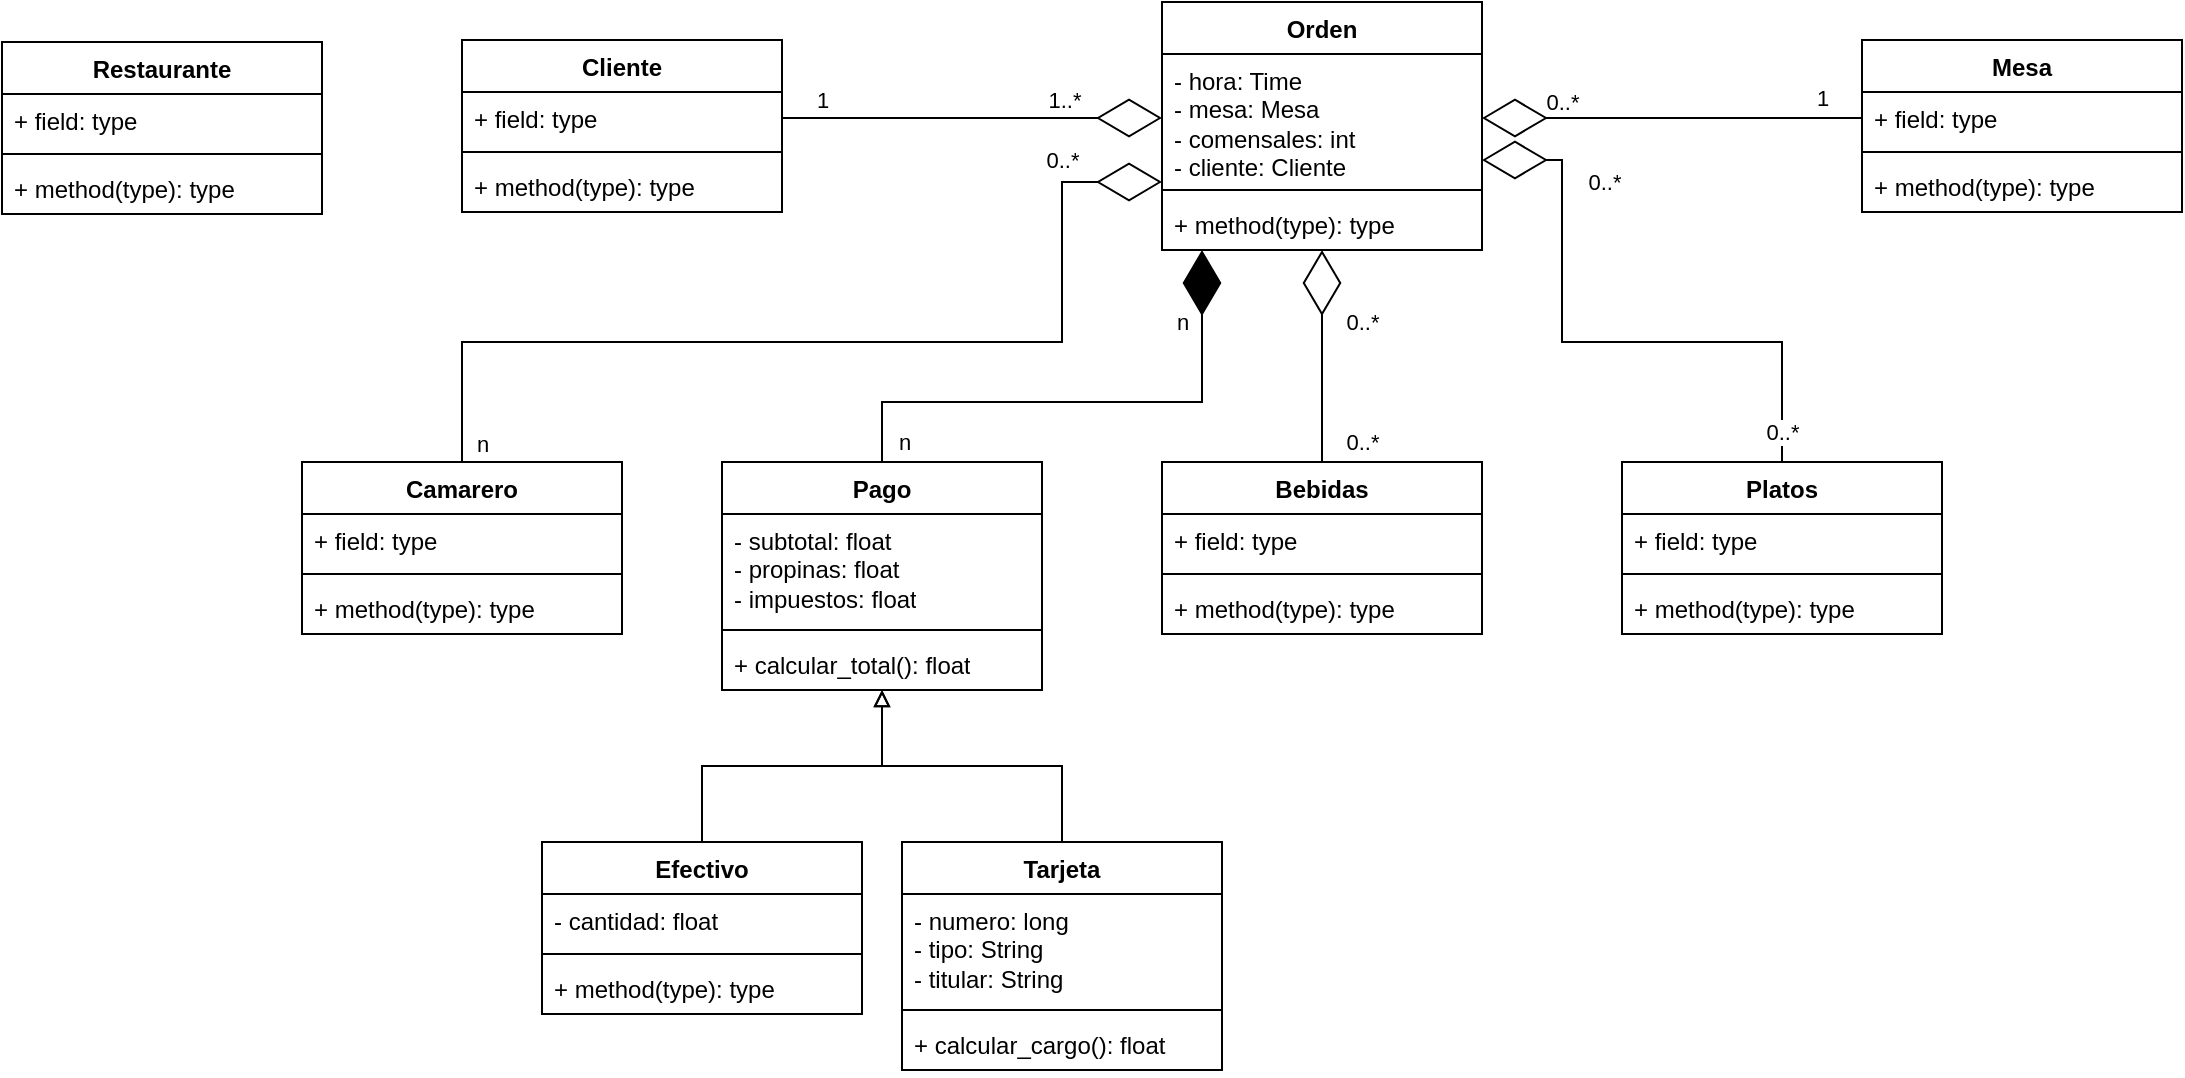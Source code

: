 <mxfile version="25.0.3">
  <diagram name="Page-1" id="3IeVrWebRwENwn5JEATx">
    <mxGraphModel dx="1805" dy="515" grid="1" gridSize="10" guides="1" tooltips="1" connect="1" arrows="1" fold="1" page="1" pageScale="1" pageWidth="850" pageHeight="1100" math="0" shadow="0">
      <root>
        <mxCell id="0" />
        <mxCell id="1" parent="0" />
        <mxCell id="yORojzk-76kpM49SrCLT-1" value="Restaurante" style="swimlane;fontStyle=1;align=center;verticalAlign=top;childLayout=stackLayout;horizontal=1;startSize=26;horizontalStack=0;resizeParent=1;resizeParentMax=0;resizeLast=0;collapsible=1;marginBottom=0;whiteSpace=wrap;html=1;" parent="1" vertex="1">
          <mxGeometry x="-80" y="80" width="160" height="86" as="geometry" />
        </mxCell>
        <mxCell id="yORojzk-76kpM49SrCLT-2" value="+ field: type" style="text;strokeColor=none;fillColor=none;align=left;verticalAlign=top;spacingLeft=4;spacingRight=4;overflow=hidden;rotatable=0;points=[[0,0.5],[1,0.5]];portConstraint=eastwest;whiteSpace=wrap;html=1;" parent="yORojzk-76kpM49SrCLT-1" vertex="1">
          <mxGeometry y="26" width="160" height="26" as="geometry" />
        </mxCell>
        <mxCell id="yORojzk-76kpM49SrCLT-3" value="" style="line;strokeWidth=1;fillColor=none;align=left;verticalAlign=middle;spacingTop=-1;spacingLeft=3;spacingRight=3;rotatable=0;labelPosition=right;points=[];portConstraint=eastwest;strokeColor=inherit;" parent="yORojzk-76kpM49SrCLT-1" vertex="1">
          <mxGeometry y="52" width="160" height="8" as="geometry" />
        </mxCell>
        <mxCell id="yORojzk-76kpM49SrCLT-4" value="+ method(type): type" style="text;strokeColor=none;fillColor=none;align=left;verticalAlign=top;spacingLeft=4;spacingRight=4;overflow=hidden;rotatable=0;points=[[0,0.5],[1,0.5]];portConstraint=eastwest;whiteSpace=wrap;html=1;" parent="yORojzk-76kpM49SrCLT-1" vertex="1">
          <mxGeometry y="60" width="160" height="26" as="geometry" />
        </mxCell>
        <mxCell id="yORojzk-76kpM49SrCLT-5" value="Cliente" style="swimlane;fontStyle=1;align=center;verticalAlign=top;childLayout=stackLayout;horizontal=1;startSize=26;horizontalStack=0;resizeParent=1;resizeParentMax=0;resizeLast=0;collapsible=1;marginBottom=0;whiteSpace=wrap;html=1;" parent="1" vertex="1">
          <mxGeometry x="150" y="79" width="160" height="86" as="geometry" />
        </mxCell>
        <mxCell id="yORojzk-76kpM49SrCLT-6" value="+ field: type" style="text;strokeColor=none;fillColor=none;align=left;verticalAlign=top;spacingLeft=4;spacingRight=4;overflow=hidden;rotatable=0;points=[[0,0.5],[1,0.5]];portConstraint=eastwest;whiteSpace=wrap;html=1;" parent="yORojzk-76kpM49SrCLT-5" vertex="1">
          <mxGeometry y="26" width="160" height="26" as="geometry" />
        </mxCell>
        <mxCell id="yORojzk-76kpM49SrCLT-7" value="" style="line;strokeWidth=1;fillColor=none;align=left;verticalAlign=middle;spacingTop=-1;spacingLeft=3;spacingRight=3;rotatable=0;labelPosition=right;points=[];portConstraint=eastwest;strokeColor=inherit;" parent="yORojzk-76kpM49SrCLT-5" vertex="1">
          <mxGeometry y="52" width="160" height="8" as="geometry" />
        </mxCell>
        <mxCell id="yORojzk-76kpM49SrCLT-8" value="+ method(type): type" style="text;strokeColor=none;fillColor=none;align=left;verticalAlign=top;spacingLeft=4;spacingRight=4;overflow=hidden;rotatable=0;points=[[0,0.5],[1,0.5]];portConstraint=eastwest;whiteSpace=wrap;html=1;" parent="yORojzk-76kpM49SrCLT-5" vertex="1">
          <mxGeometry y="60" width="160" height="26" as="geometry" />
        </mxCell>
        <mxCell id="yORojzk-76kpM49SrCLT-9" value="Mesa" style="swimlane;fontStyle=1;align=center;verticalAlign=top;childLayout=stackLayout;horizontal=1;startSize=26;horizontalStack=0;resizeParent=1;resizeParentMax=0;resizeLast=0;collapsible=1;marginBottom=0;whiteSpace=wrap;html=1;" parent="1" vertex="1">
          <mxGeometry x="850" y="79" width="160" height="86" as="geometry" />
        </mxCell>
        <mxCell id="yORojzk-76kpM49SrCLT-10" value="+ field: type" style="text;strokeColor=none;fillColor=none;align=left;verticalAlign=top;spacingLeft=4;spacingRight=4;overflow=hidden;rotatable=0;points=[[0,0.5],[1,0.5]];portConstraint=eastwest;whiteSpace=wrap;html=1;" parent="yORojzk-76kpM49SrCLT-9" vertex="1">
          <mxGeometry y="26" width="160" height="26" as="geometry" />
        </mxCell>
        <mxCell id="yORojzk-76kpM49SrCLT-11" value="" style="line;strokeWidth=1;fillColor=none;align=left;verticalAlign=middle;spacingTop=-1;spacingLeft=3;spacingRight=3;rotatable=0;labelPosition=right;points=[];portConstraint=eastwest;strokeColor=inherit;" parent="yORojzk-76kpM49SrCLT-9" vertex="1">
          <mxGeometry y="52" width="160" height="8" as="geometry" />
        </mxCell>
        <mxCell id="yORojzk-76kpM49SrCLT-12" value="+ method(type): type" style="text;strokeColor=none;fillColor=none;align=left;verticalAlign=top;spacingLeft=4;spacingRight=4;overflow=hidden;rotatable=0;points=[[0,0.5],[1,0.5]];portConstraint=eastwest;whiteSpace=wrap;html=1;" parent="yORojzk-76kpM49SrCLT-9" vertex="1">
          <mxGeometry y="60" width="160" height="26" as="geometry" />
        </mxCell>
        <mxCell id="yORojzk-76kpM49SrCLT-41" style="edgeStyle=orthogonalEdgeStyle;rounded=0;orthogonalLoop=1;jettySize=auto;html=1;entryX=0.5;entryY=0;entryDx=0;entryDy=0;endArrow=none;endFill=0;startArrow=diamondThin;startFill=0;startSize=30;" parent="1" source="yORojzk-76kpM49SrCLT-13" target="yORojzk-76kpM49SrCLT-17" edge="1">
          <mxGeometry relative="1" as="geometry" />
        </mxCell>
        <mxCell id="yORojzk-76kpM49SrCLT-43" value="0..*" style="edgeLabel;html=1;align=center;verticalAlign=middle;resizable=0;points=[];" parent="yORojzk-76kpM49SrCLT-41" vertex="1" connectable="0">
          <mxGeometry x="-0.865" y="1" relative="1" as="geometry">
            <mxPoint x="19" y="29" as="offset" />
          </mxGeometry>
        </mxCell>
        <mxCell id="yORojzk-76kpM49SrCLT-53" value="0..*" style="edgeLabel;html=1;align=center;verticalAlign=middle;resizable=0;points=[];" parent="yORojzk-76kpM49SrCLT-41" vertex="1" connectable="0">
          <mxGeometry x="0.475" relative="1" as="geometry">
            <mxPoint x="20" y="18" as="offset" />
          </mxGeometry>
        </mxCell>
        <mxCell id="yORojzk-76kpM49SrCLT-55" style="edgeStyle=orthogonalEdgeStyle;rounded=0;orthogonalLoop=1;jettySize=auto;html=1;entryX=0.5;entryY=0;entryDx=0;entryDy=0;endArrow=none;endFill=0;startSize=30;startArrow=diamondThin;startFill=0;" parent="1" source="yORojzk-76kpM49SrCLT-13" target="yORojzk-76kpM49SrCLT-49" edge="1">
          <mxGeometry relative="1" as="geometry">
            <Array as="points">
              <mxPoint x="450" y="150" />
              <mxPoint x="450" y="230" />
              <mxPoint x="150" y="230" />
            </Array>
          </mxGeometry>
        </mxCell>
        <mxCell id="yORojzk-76kpM49SrCLT-62" value="n" style="edgeLabel;html=1;align=center;verticalAlign=middle;resizable=0;points=[];" parent="yORojzk-76kpM49SrCLT-55" vertex="1" connectable="0">
          <mxGeometry x="0.942" relative="1" as="geometry">
            <mxPoint x="10" y="5" as="offset" />
          </mxGeometry>
        </mxCell>
        <mxCell id="yORojzk-76kpM49SrCLT-63" value="0..*" style="edgeLabel;html=1;align=center;verticalAlign=middle;resizable=0;points=[];" parent="yORojzk-76kpM49SrCLT-55" vertex="1" connectable="0">
          <mxGeometry x="-0.791" y="1" relative="1" as="geometry">
            <mxPoint x="-1" y="-12" as="offset" />
          </mxGeometry>
        </mxCell>
        <mxCell id="yORojzk-76kpM49SrCLT-13" value="Orden" style="swimlane;fontStyle=1;align=center;verticalAlign=top;childLayout=stackLayout;horizontal=1;startSize=26;horizontalStack=0;resizeParent=1;resizeParentMax=0;resizeLast=0;collapsible=1;marginBottom=0;whiteSpace=wrap;html=1;" parent="1" vertex="1">
          <mxGeometry x="500" y="60" width="160" height="124" as="geometry" />
        </mxCell>
        <mxCell id="yORojzk-76kpM49SrCLT-14" value="&lt;div&gt;- hora: Time&lt;/div&gt;&lt;div&gt;- mesa: Mesa&lt;/div&gt;&lt;div&gt;- comensales: int&lt;/div&gt;&lt;div&gt;- cliente: Cliente&lt;/div&gt;" style="text;strokeColor=none;fillColor=none;align=left;verticalAlign=top;spacingLeft=4;spacingRight=4;overflow=hidden;rotatable=0;points=[[0,0.5],[1,0.5]];portConstraint=eastwest;whiteSpace=wrap;html=1;" parent="yORojzk-76kpM49SrCLT-13" vertex="1">
          <mxGeometry y="26" width="160" height="64" as="geometry" />
        </mxCell>
        <mxCell id="yORojzk-76kpM49SrCLT-15" value="" style="line;strokeWidth=1;fillColor=none;align=left;verticalAlign=middle;spacingTop=-1;spacingLeft=3;spacingRight=3;rotatable=0;labelPosition=right;points=[];portConstraint=eastwest;strokeColor=inherit;" parent="yORojzk-76kpM49SrCLT-13" vertex="1">
          <mxGeometry y="90" width="160" height="8" as="geometry" />
        </mxCell>
        <mxCell id="yORojzk-76kpM49SrCLT-16" value="+ method(type): type" style="text;strokeColor=none;fillColor=none;align=left;verticalAlign=top;spacingLeft=4;spacingRight=4;overflow=hidden;rotatable=0;points=[[0,0.5],[1,0.5]];portConstraint=eastwest;whiteSpace=wrap;html=1;" parent="yORojzk-76kpM49SrCLT-13" vertex="1">
          <mxGeometry y="98" width="160" height="26" as="geometry" />
        </mxCell>
        <mxCell id="yORojzk-76kpM49SrCLT-17" value="Bebidas" style="swimlane;fontStyle=1;align=center;verticalAlign=top;childLayout=stackLayout;horizontal=1;startSize=26;horizontalStack=0;resizeParent=1;resizeParentMax=0;resizeLast=0;collapsible=1;marginBottom=0;whiteSpace=wrap;html=1;" parent="1" vertex="1">
          <mxGeometry x="500" y="290" width="160" height="86" as="geometry" />
        </mxCell>
        <mxCell id="yORojzk-76kpM49SrCLT-18" value="+ field: type" style="text;strokeColor=none;fillColor=none;align=left;verticalAlign=top;spacingLeft=4;spacingRight=4;overflow=hidden;rotatable=0;points=[[0,0.5],[1,0.5]];portConstraint=eastwest;whiteSpace=wrap;html=1;" parent="yORojzk-76kpM49SrCLT-17" vertex="1">
          <mxGeometry y="26" width="160" height="26" as="geometry" />
        </mxCell>
        <mxCell id="yORojzk-76kpM49SrCLT-19" value="" style="line;strokeWidth=1;fillColor=none;align=left;verticalAlign=middle;spacingTop=-1;spacingLeft=3;spacingRight=3;rotatable=0;labelPosition=right;points=[];portConstraint=eastwest;strokeColor=inherit;" parent="yORojzk-76kpM49SrCLT-17" vertex="1">
          <mxGeometry y="52" width="160" height="8" as="geometry" />
        </mxCell>
        <mxCell id="yORojzk-76kpM49SrCLT-20" value="+ method(type): type" style="text;strokeColor=none;fillColor=none;align=left;verticalAlign=top;spacingLeft=4;spacingRight=4;overflow=hidden;rotatable=0;points=[[0,0.5],[1,0.5]];portConstraint=eastwest;whiteSpace=wrap;html=1;" parent="yORojzk-76kpM49SrCLT-17" vertex="1">
          <mxGeometry y="60" width="160" height="26" as="geometry" />
        </mxCell>
        <mxCell id="yORojzk-76kpM49SrCLT-21" value="Platos" style="swimlane;fontStyle=1;align=center;verticalAlign=top;childLayout=stackLayout;horizontal=1;startSize=26;horizontalStack=0;resizeParent=1;resizeParentMax=0;resizeLast=0;collapsible=1;marginBottom=0;whiteSpace=wrap;html=1;" parent="1" vertex="1">
          <mxGeometry x="730" y="290" width="160" height="86" as="geometry" />
        </mxCell>
        <mxCell id="yORojzk-76kpM49SrCLT-22" value="+ field: type" style="text;strokeColor=none;fillColor=none;align=left;verticalAlign=top;spacingLeft=4;spacingRight=4;overflow=hidden;rotatable=0;points=[[0,0.5],[1,0.5]];portConstraint=eastwest;whiteSpace=wrap;html=1;" parent="yORojzk-76kpM49SrCLT-21" vertex="1">
          <mxGeometry y="26" width="160" height="26" as="geometry" />
        </mxCell>
        <mxCell id="yORojzk-76kpM49SrCLT-23" value="" style="line;strokeWidth=1;fillColor=none;align=left;verticalAlign=middle;spacingTop=-1;spacingLeft=3;spacingRight=3;rotatable=0;labelPosition=right;points=[];portConstraint=eastwest;strokeColor=inherit;" parent="yORojzk-76kpM49SrCLT-21" vertex="1">
          <mxGeometry y="52" width="160" height="8" as="geometry" />
        </mxCell>
        <mxCell id="yORojzk-76kpM49SrCLT-24" value="+ method(type): type" style="text;strokeColor=none;fillColor=none;align=left;verticalAlign=top;spacingLeft=4;spacingRight=4;overflow=hidden;rotatable=0;points=[[0,0.5],[1,0.5]];portConstraint=eastwest;whiteSpace=wrap;html=1;" parent="yORojzk-76kpM49SrCLT-21" vertex="1">
          <mxGeometry y="60" width="160" height="26" as="geometry" />
        </mxCell>
        <mxCell id="yORojzk-76kpM49SrCLT-57" style="edgeStyle=orthogonalEdgeStyle;rounded=0;orthogonalLoop=1;jettySize=auto;html=1;endArrow=diamondThin;endFill=1;endSize=30;" parent="1" source="yORojzk-76kpM49SrCLT-25" target="yORojzk-76kpM49SrCLT-13" edge="1">
          <mxGeometry relative="1" as="geometry">
            <Array as="points">
              <mxPoint x="360" y="260" />
              <mxPoint x="520" y="260" />
            </Array>
          </mxGeometry>
        </mxCell>
        <mxCell id="yORojzk-76kpM49SrCLT-60" value="n" style="edgeLabel;html=1;align=center;verticalAlign=middle;resizable=0;points=[];" parent="yORojzk-76kpM49SrCLT-57" vertex="1" connectable="0">
          <mxGeometry x="-0.635" y="2" relative="1" as="geometry">
            <mxPoint x="-8" y="22" as="offset" />
          </mxGeometry>
        </mxCell>
        <mxCell id="yORojzk-76kpM49SrCLT-61" value="n" style="edgeLabel;html=1;align=center;verticalAlign=middle;resizable=0;points=[];" parent="yORojzk-76kpM49SrCLT-57" vertex="1" connectable="0">
          <mxGeometry x="0.879" y="-4" relative="1" as="geometry">
            <mxPoint x="-14" y="20" as="offset" />
          </mxGeometry>
        </mxCell>
        <mxCell id="yORojzk-76kpM49SrCLT-25" value="Pago" style="swimlane;fontStyle=1;align=center;verticalAlign=top;childLayout=stackLayout;horizontal=1;startSize=26;horizontalStack=0;resizeParent=1;resizeParentMax=0;resizeLast=0;collapsible=1;marginBottom=0;whiteSpace=wrap;html=1;" parent="1" vertex="1">
          <mxGeometry x="280" y="290" width="160" height="114" as="geometry" />
        </mxCell>
        <mxCell id="yORojzk-76kpM49SrCLT-26" value="&lt;div&gt;- subtotal: float&lt;/div&gt;&lt;div&gt;- propinas: float&lt;/div&gt;&lt;div&gt;- impuestos: float&lt;br&gt;&lt;/div&gt;" style="text;strokeColor=none;fillColor=none;align=left;verticalAlign=top;spacingLeft=4;spacingRight=4;overflow=hidden;rotatable=0;points=[[0,0.5],[1,0.5]];portConstraint=eastwest;whiteSpace=wrap;html=1;" parent="yORojzk-76kpM49SrCLT-25" vertex="1">
          <mxGeometry y="26" width="160" height="54" as="geometry" />
        </mxCell>
        <mxCell id="yORojzk-76kpM49SrCLT-27" value="" style="line;strokeWidth=1;fillColor=none;align=left;verticalAlign=middle;spacingTop=-1;spacingLeft=3;spacingRight=3;rotatable=0;labelPosition=right;points=[];portConstraint=eastwest;strokeColor=inherit;" parent="yORojzk-76kpM49SrCLT-25" vertex="1">
          <mxGeometry y="80" width="160" height="8" as="geometry" />
        </mxCell>
        <mxCell id="yORojzk-76kpM49SrCLT-28" value="+ calcular_total(): float" style="text;strokeColor=none;fillColor=none;align=left;verticalAlign=top;spacingLeft=4;spacingRight=4;overflow=hidden;rotatable=0;points=[[0,0.5],[1,0.5]];portConstraint=eastwest;whiteSpace=wrap;html=1;" parent="yORojzk-76kpM49SrCLT-25" vertex="1">
          <mxGeometry y="88" width="160" height="26" as="geometry" />
        </mxCell>
        <mxCell id="HrD8LzFSYeziNxeHFC2L-5" style="edgeStyle=orthogonalEdgeStyle;rounded=0;orthogonalLoop=1;jettySize=auto;html=1;endArrow=block;endFill=0;" edge="1" parent="1" source="yORojzk-76kpM49SrCLT-29" target="yORojzk-76kpM49SrCLT-25">
          <mxGeometry relative="1" as="geometry" />
        </mxCell>
        <mxCell id="yORojzk-76kpM49SrCLT-29" value="Efectivo" style="swimlane;fontStyle=1;align=center;verticalAlign=top;childLayout=stackLayout;horizontal=1;startSize=26;horizontalStack=0;resizeParent=1;resizeParentMax=0;resizeLast=0;collapsible=1;marginBottom=0;whiteSpace=wrap;html=1;" parent="1" vertex="1">
          <mxGeometry x="190" y="480" width="160" height="86" as="geometry" />
        </mxCell>
        <mxCell id="yORojzk-76kpM49SrCLT-30" value="- cantidad: float" style="text;strokeColor=none;fillColor=none;align=left;verticalAlign=top;spacingLeft=4;spacingRight=4;overflow=hidden;rotatable=0;points=[[0,0.5],[1,0.5]];portConstraint=eastwest;whiteSpace=wrap;html=1;" parent="yORojzk-76kpM49SrCLT-29" vertex="1">
          <mxGeometry y="26" width="160" height="26" as="geometry" />
        </mxCell>
        <mxCell id="yORojzk-76kpM49SrCLT-31" value="" style="line;strokeWidth=1;fillColor=none;align=left;verticalAlign=middle;spacingTop=-1;spacingLeft=3;spacingRight=3;rotatable=0;labelPosition=right;points=[];portConstraint=eastwest;strokeColor=inherit;" parent="yORojzk-76kpM49SrCLT-29" vertex="1">
          <mxGeometry y="52" width="160" height="8" as="geometry" />
        </mxCell>
        <mxCell id="yORojzk-76kpM49SrCLT-32" value="+ method(type): type" style="text;strokeColor=none;fillColor=none;align=left;verticalAlign=top;spacingLeft=4;spacingRight=4;overflow=hidden;rotatable=0;points=[[0,0.5],[1,0.5]];portConstraint=eastwest;whiteSpace=wrap;html=1;" parent="yORojzk-76kpM49SrCLT-29" vertex="1">
          <mxGeometry y="60" width="160" height="26" as="geometry" />
        </mxCell>
        <mxCell id="HrD8LzFSYeziNxeHFC2L-6" style="edgeStyle=orthogonalEdgeStyle;rounded=0;orthogonalLoop=1;jettySize=auto;html=1;endArrow=block;endFill=0;" edge="1" parent="1" source="yORojzk-76kpM49SrCLT-33" target="yORojzk-76kpM49SrCLT-25">
          <mxGeometry relative="1" as="geometry" />
        </mxCell>
        <mxCell id="yORojzk-76kpM49SrCLT-33" value="Tarjeta" style="swimlane;fontStyle=1;align=center;verticalAlign=top;childLayout=stackLayout;horizontal=1;startSize=26;horizontalStack=0;resizeParent=1;resizeParentMax=0;resizeLast=0;collapsible=1;marginBottom=0;whiteSpace=wrap;html=1;" parent="1" vertex="1">
          <mxGeometry x="370" y="480" width="160" height="114" as="geometry" />
        </mxCell>
        <mxCell id="yORojzk-76kpM49SrCLT-34" value="&lt;div&gt;- numero: long&lt;/div&gt;&lt;div&gt;- tipo: String&lt;/div&gt;&lt;div&gt;- titular: String&lt;br&gt;&lt;/div&gt;" style="text;strokeColor=none;fillColor=none;align=left;verticalAlign=top;spacingLeft=4;spacingRight=4;overflow=hidden;rotatable=0;points=[[0,0.5],[1,0.5]];portConstraint=eastwest;whiteSpace=wrap;html=1;" parent="yORojzk-76kpM49SrCLT-33" vertex="1">
          <mxGeometry y="26" width="160" height="54" as="geometry" />
        </mxCell>
        <mxCell id="yORojzk-76kpM49SrCLT-35" value="" style="line;strokeWidth=1;fillColor=none;align=left;verticalAlign=middle;spacingTop=-1;spacingLeft=3;spacingRight=3;rotatable=0;labelPosition=right;points=[];portConstraint=eastwest;strokeColor=inherit;" parent="yORojzk-76kpM49SrCLT-33" vertex="1">
          <mxGeometry y="80" width="160" height="8" as="geometry" />
        </mxCell>
        <mxCell id="yORojzk-76kpM49SrCLT-36" value="+ calcular_cargo(): float" style="text;strokeColor=none;fillColor=none;align=left;verticalAlign=top;spacingLeft=4;spacingRight=4;overflow=hidden;rotatable=0;points=[[0,0.5],[1,0.5]];portConstraint=eastwest;whiteSpace=wrap;html=1;" parent="yORojzk-76kpM49SrCLT-33" vertex="1">
          <mxGeometry y="88" width="160" height="26" as="geometry" />
        </mxCell>
        <mxCell id="yORojzk-76kpM49SrCLT-38" style="edgeStyle=orthogonalEdgeStyle;rounded=0;orthogonalLoop=1;jettySize=auto;html=1;entryX=0;entryY=0.5;entryDx=0;entryDy=0;endArrow=diamondThin;endFill=0;endSize=30;" parent="1" source="yORojzk-76kpM49SrCLT-6" target="yORojzk-76kpM49SrCLT-14" edge="1">
          <mxGeometry relative="1" as="geometry" />
        </mxCell>
        <mxCell id="yORojzk-76kpM49SrCLT-39" value="1..*" style="edgeLabel;html=1;align=center;verticalAlign=middle;resizable=0;points=[];" parent="yORojzk-76kpM49SrCLT-38" vertex="1" connectable="0">
          <mxGeometry x="0.784" relative="1" as="geometry">
            <mxPoint x="-29" y="-9" as="offset" />
          </mxGeometry>
        </mxCell>
        <mxCell id="yORojzk-76kpM49SrCLT-40" value="1" style="edgeLabel;html=1;align=center;verticalAlign=middle;resizable=0;points=[];" parent="yORojzk-76kpM49SrCLT-38" vertex="1" connectable="0">
          <mxGeometry x="-0.283" relative="1" as="geometry">
            <mxPoint x="-48" y="-9" as="offset" />
          </mxGeometry>
        </mxCell>
        <mxCell id="yORojzk-76kpM49SrCLT-42" style="edgeStyle=orthogonalEdgeStyle;rounded=0;orthogonalLoop=1;jettySize=auto;html=1;entryX=0.5;entryY=0;entryDx=0;entryDy=0;endArrow=none;endFill=0;startArrow=diamondThin;startFill=0;startSize=30;" parent="1" source="yORojzk-76kpM49SrCLT-14" target="yORojzk-76kpM49SrCLT-21" edge="1">
          <mxGeometry relative="1" as="geometry">
            <Array as="points">
              <mxPoint x="700" y="139" />
              <mxPoint x="700" y="230" />
              <mxPoint x="810" y="230" />
            </Array>
          </mxGeometry>
        </mxCell>
        <mxCell id="yORojzk-76kpM49SrCLT-44" value="0..*" style="edgeLabel;html=1;align=center;verticalAlign=middle;resizable=0;points=[];" parent="yORojzk-76kpM49SrCLT-42" vertex="1" connectable="0">
          <mxGeometry x="-0.878" relative="1" as="geometry">
            <mxPoint x="42" y="11" as="offset" />
          </mxGeometry>
        </mxCell>
        <mxCell id="yORojzk-76kpM49SrCLT-54" value="0..*" style="edgeLabel;html=1;align=center;verticalAlign=middle;resizable=0;points=[];" parent="yORojzk-76kpM49SrCLT-42" vertex="1" connectable="0">
          <mxGeometry x="0.9" relative="1" as="geometry">
            <mxPoint as="offset" />
          </mxGeometry>
        </mxCell>
        <mxCell id="yORojzk-76kpM49SrCLT-49" value="Camarero" style="swimlane;fontStyle=1;align=center;verticalAlign=top;childLayout=stackLayout;horizontal=1;startSize=26;horizontalStack=0;resizeParent=1;resizeParentMax=0;resizeLast=0;collapsible=1;marginBottom=0;whiteSpace=wrap;html=1;" parent="1" vertex="1">
          <mxGeometry x="70" y="290" width="160" height="86" as="geometry" />
        </mxCell>
        <mxCell id="yORojzk-76kpM49SrCLT-50" value="+ field: type" style="text;strokeColor=none;fillColor=none;align=left;verticalAlign=top;spacingLeft=4;spacingRight=4;overflow=hidden;rotatable=0;points=[[0,0.5],[1,0.5]];portConstraint=eastwest;whiteSpace=wrap;html=1;" parent="yORojzk-76kpM49SrCLT-49" vertex="1">
          <mxGeometry y="26" width="160" height="26" as="geometry" />
        </mxCell>
        <mxCell id="yORojzk-76kpM49SrCLT-51" value="" style="line;strokeWidth=1;fillColor=none;align=left;verticalAlign=middle;spacingTop=-1;spacingLeft=3;spacingRight=3;rotatable=0;labelPosition=right;points=[];portConstraint=eastwest;strokeColor=inherit;" parent="yORojzk-76kpM49SrCLT-49" vertex="1">
          <mxGeometry y="52" width="160" height="8" as="geometry" />
        </mxCell>
        <mxCell id="yORojzk-76kpM49SrCLT-52" value="+ method(type): type" style="text;strokeColor=none;fillColor=none;align=left;verticalAlign=top;spacingLeft=4;spacingRight=4;overflow=hidden;rotatable=0;points=[[0,0.5],[1,0.5]];portConstraint=eastwest;whiteSpace=wrap;html=1;" parent="yORojzk-76kpM49SrCLT-49" vertex="1">
          <mxGeometry y="60" width="160" height="26" as="geometry" />
        </mxCell>
        <mxCell id="HrD8LzFSYeziNxeHFC2L-1" style="edgeStyle=orthogonalEdgeStyle;rounded=0;orthogonalLoop=1;jettySize=auto;html=1;endArrow=none;endFill=0;startArrow=diamondThin;startFill=0;endSize=30;startSize=30;" edge="1" parent="1" source="yORojzk-76kpM49SrCLT-14" target="yORojzk-76kpM49SrCLT-9">
          <mxGeometry relative="1" as="geometry">
            <Array as="points">
              <mxPoint x="770" y="118" />
              <mxPoint x="770" y="118" />
            </Array>
          </mxGeometry>
        </mxCell>
        <mxCell id="HrD8LzFSYeziNxeHFC2L-2" value="0..*" style="edgeLabel;html=1;align=center;verticalAlign=middle;resizable=0;points=[];" vertex="1" connectable="0" parent="HrD8LzFSYeziNxeHFC2L-1">
          <mxGeometry x="-0.758" y="-1" relative="1" as="geometry">
            <mxPoint x="17" y="-9" as="offset" />
          </mxGeometry>
        </mxCell>
        <mxCell id="HrD8LzFSYeziNxeHFC2L-3" value="1" style="edgeLabel;html=1;align=center;verticalAlign=middle;resizable=0;points=[];" vertex="1" connectable="0" parent="HrD8LzFSYeziNxeHFC2L-1">
          <mxGeometry x="0.497" relative="1" as="geometry">
            <mxPoint x="28" y="-10" as="offset" />
          </mxGeometry>
        </mxCell>
      </root>
    </mxGraphModel>
  </diagram>
</mxfile>
